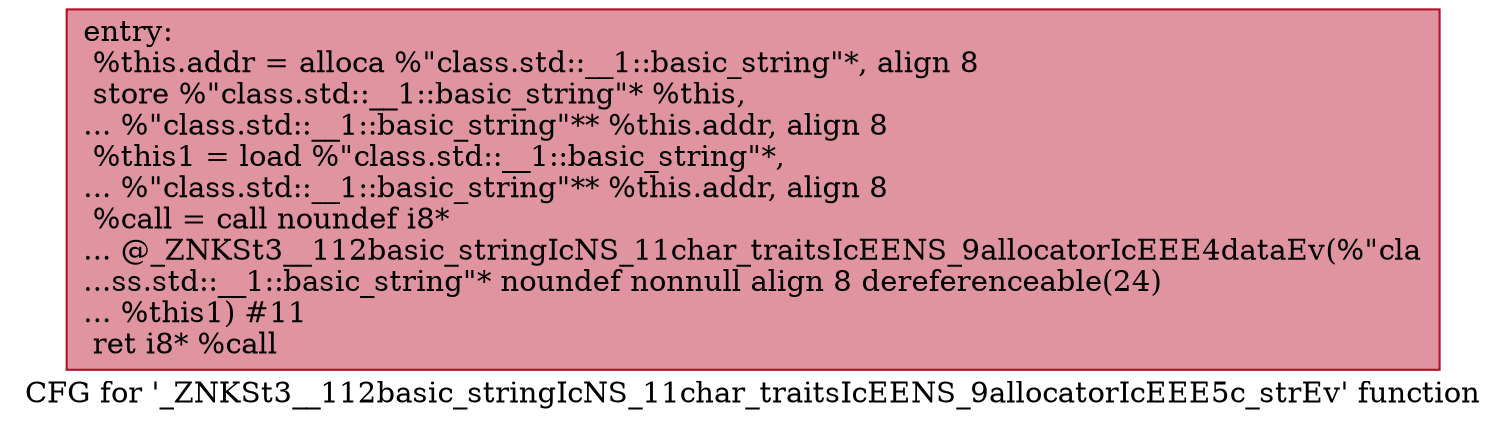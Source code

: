 digraph "CFG for '_ZNKSt3__112basic_stringIcNS_11char_traitsIcEENS_9allocatorIcEEE5c_strEv' function" {
	label="CFG for '_ZNKSt3__112basic_stringIcNS_11char_traitsIcEENS_9allocatorIcEEE5c_strEv' function";

	Node0x600003e7bf00 [shape=record,color="#b70d28ff", style=filled, fillcolor="#b70d2870",label="{entry:\l  %this.addr = alloca %\"class.std::__1::basic_string\"*, align 8\l  store %\"class.std::__1::basic_string\"* %this,\l... %\"class.std::__1::basic_string\"** %this.addr, align 8\l  %this1 = load %\"class.std::__1::basic_string\"*,\l... %\"class.std::__1::basic_string\"** %this.addr, align 8\l  %call = call noundef i8*\l... @_ZNKSt3__112basic_stringIcNS_11char_traitsIcEENS_9allocatorIcEEE4dataEv(%\"cla\l...ss.std::__1::basic_string\"* noundef nonnull align 8 dereferenceable(24)\l... %this1) #11\l  ret i8* %call\l}"];
}
